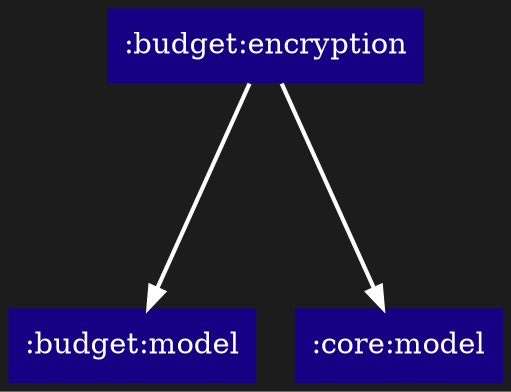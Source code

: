 digraph {
  edge [arrowhead="normal",color="white"]
  graph [layout="dot",bgcolor="#1c1c1c",rankdir="TB",ranksep="1.5"]
  node [shape="box",style="filled",fontcolor="white",color="transparent"]
  ":budget:encryption" [fillcolor="#160185"]
  ":budget:model" [fillcolor="#160185"]
  ":core:model" [fillcolor="#160185"]
  ":budget:encryption" -> ":budget:model" [style="bold"]
  ":budget:encryption" -> ":core:model" [style="bold"]
}
